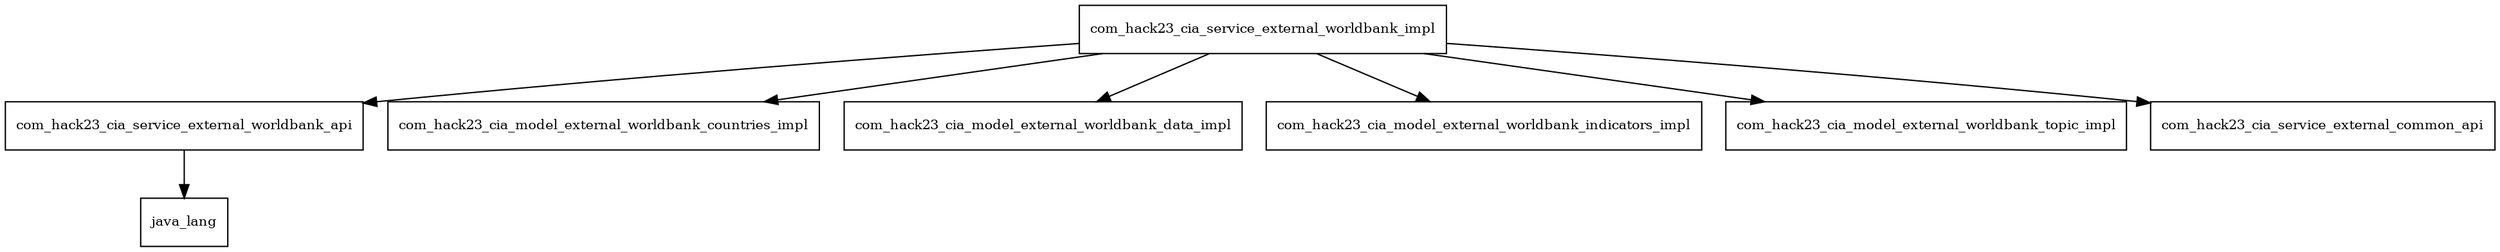 digraph service_external_worldbank_2018_4_4_SNAPSHOT_package_dependencies {
  node [shape = box, fontsize=10.0];
  com_hack23_cia_service_external_worldbank_api -> java_lang;
  com_hack23_cia_service_external_worldbank_impl -> com_hack23_cia_model_external_worldbank_countries_impl;
  com_hack23_cia_service_external_worldbank_impl -> com_hack23_cia_model_external_worldbank_data_impl;
  com_hack23_cia_service_external_worldbank_impl -> com_hack23_cia_model_external_worldbank_indicators_impl;
  com_hack23_cia_service_external_worldbank_impl -> com_hack23_cia_model_external_worldbank_topic_impl;
  com_hack23_cia_service_external_worldbank_impl -> com_hack23_cia_service_external_common_api;
  com_hack23_cia_service_external_worldbank_impl -> com_hack23_cia_service_external_worldbank_api;
}

